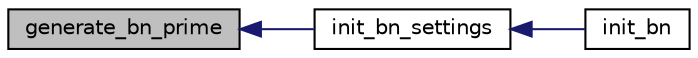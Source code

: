 digraph "generate_bn_prime"
{
  edge [fontname="Helvetica",fontsize="10",labelfontname="Helvetica",labelfontsize="10"];
  node [fontname="Helvetica",fontsize="10",shape=record];
  rankdir="LR";
  Node35 [label="generate_bn_prime",height=0.2,width=0.4,color="black", fillcolor="grey75", style="filled", fontcolor="black"];
  Node35 -> Node36 [dir="back",color="midnightblue",fontsize="10",style="solid",fontname="Helvetica"];
  Node36 [label="init_bn_settings",height=0.2,width=0.4,color="black", fillcolor="white", style="filled",URL="$curve__settings_8h.html#a8107b3c4a1ffd201c295046d5ca9cdc1"];
  Node36 -> Node37 [dir="back",color="midnightblue",fontsize="10",style="solid",fontname="Helvetica"];
  Node37 [label="init_bn",height=0.2,width=0.4,color="black", fillcolor="white", style="filled",URL="$bn__inits_8h.html#acc68302a1ac11a5cd72808edd14682ba"];
}
